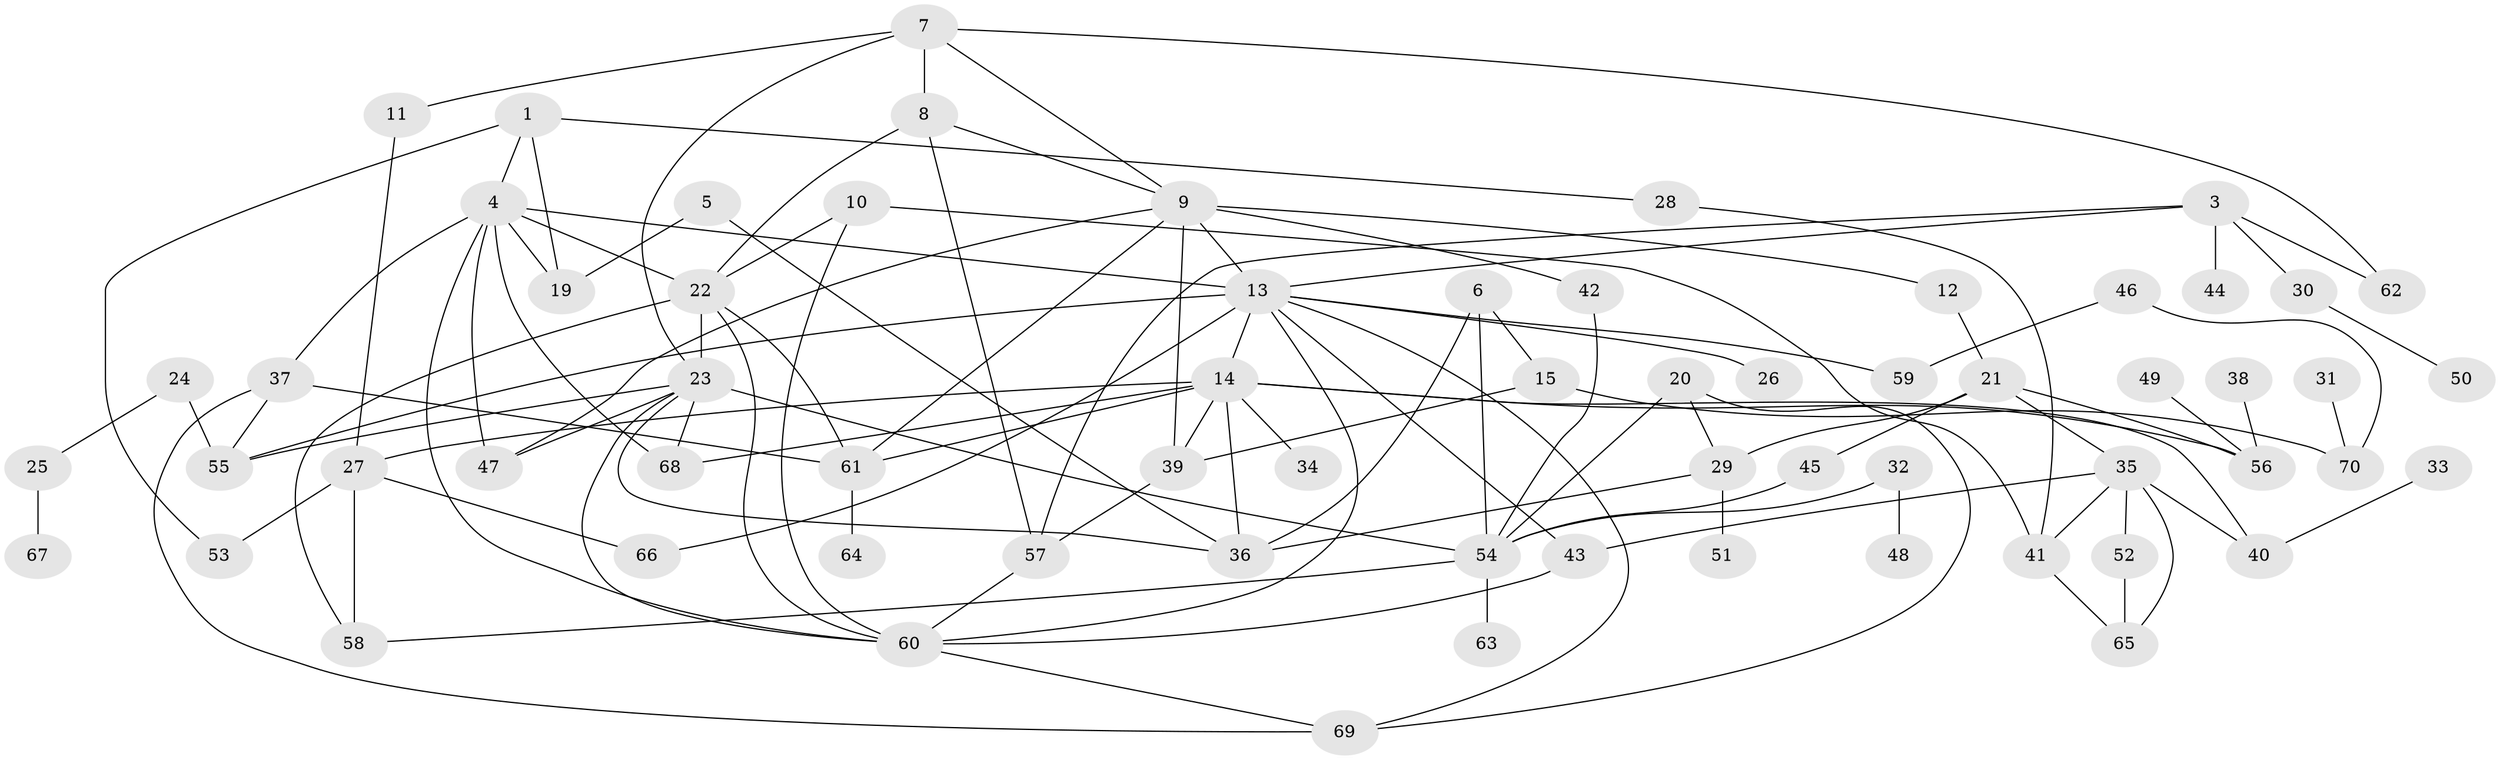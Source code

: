 // original degree distribution, {2: 0.2222222222222222, 0: 0.030303030303030304, 5: 0.10101010101010101, 6: 0.04040404040404041, 3: 0.20202020202020202, 4: 0.18181818181818182, 1: 0.1919191919191919, 9: 0.010101010101010102, 8: 0.020202020202020204}
// Generated by graph-tools (version 1.1) at 2025/48/03/04/25 22:48:17]
// undirected, 66 vertices, 112 edges
graph export_dot {
  node [color=gray90,style=filled];
  1;
  3;
  4;
  5;
  6;
  7;
  8;
  9;
  10;
  11;
  12;
  13;
  14;
  15;
  19;
  20;
  21;
  22;
  23;
  24;
  25;
  26;
  27;
  28;
  29;
  30;
  31;
  32;
  33;
  34;
  35;
  36;
  37;
  38;
  39;
  40;
  41;
  42;
  43;
  44;
  45;
  46;
  47;
  48;
  49;
  50;
  51;
  52;
  53;
  54;
  55;
  56;
  57;
  58;
  59;
  60;
  61;
  62;
  63;
  64;
  65;
  66;
  67;
  68;
  69;
  70;
  1 -- 4 [weight=1.0];
  1 -- 19 [weight=1.0];
  1 -- 28 [weight=1.0];
  1 -- 53 [weight=1.0];
  3 -- 13 [weight=1.0];
  3 -- 30 [weight=1.0];
  3 -- 44 [weight=1.0];
  3 -- 57 [weight=1.0];
  3 -- 62 [weight=1.0];
  4 -- 13 [weight=2.0];
  4 -- 19 [weight=1.0];
  4 -- 22 [weight=1.0];
  4 -- 37 [weight=1.0];
  4 -- 47 [weight=1.0];
  4 -- 60 [weight=1.0];
  4 -- 68 [weight=2.0];
  5 -- 19 [weight=1.0];
  5 -- 36 [weight=1.0];
  6 -- 15 [weight=1.0];
  6 -- 36 [weight=1.0];
  6 -- 54 [weight=1.0];
  7 -- 8 [weight=1.0];
  7 -- 9 [weight=1.0];
  7 -- 11 [weight=1.0];
  7 -- 23 [weight=1.0];
  7 -- 62 [weight=1.0];
  8 -- 9 [weight=1.0];
  8 -- 22 [weight=1.0];
  8 -- 57 [weight=1.0];
  9 -- 12 [weight=1.0];
  9 -- 13 [weight=3.0];
  9 -- 39 [weight=1.0];
  9 -- 42 [weight=1.0];
  9 -- 47 [weight=1.0];
  9 -- 61 [weight=1.0];
  10 -- 22 [weight=1.0];
  10 -- 41 [weight=1.0];
  10 -- 60 [weight=1.0];
  11 -- 27 [weight=1.0];
  12 -- 21 [weight=1.0];
  13 -- 14 [weight=1.0];
  13 -- 26 [weight=3.0];
  13 -- 43 [weight=1.0];
  13 -- 55 [weight=2.0];
  13 -- 59 [weight=2.0];
  13 -- 60 [weight=1.0];
  13 -- 66 [weight=1.0];
  13 -- 69 [weight=1.0];
  14 -- 27 [weight=1.0];
  14 -- 34 [weight=1.0];
  14 -- 36 [weight=1.0];
  14 -- 39 [weight=1.0];
  14 -- 40 [weight=1.0];
  14 -- 56 [weight=1.0];
  14 -- 61 [weight=1.0];
  14 -- 68 [weight=1.0];
  15 -- 39 [weight=1.0];
  15 -- 70 [weight=1.0];
  20 -- 29 [weight=1.0];
  20 -- 54 [weight=1.0];
  20 -- 69 [weight=1.0];
  21 -- 29 [weight=1.0];
  21 -- 35 [weight=1.0];
  21 -- 45 [weight=1.0];
  21 -- 56 [weight=1.0];
  22 -- 23 [weight=1.0];
  22 -- 58 [weight=1.0];
  22 -- 60 [weight=1.0];
  22 -- 61 [weight=1.0];
  23 -- 36 [weight=1.0];
  23 -- 47 [weight=1.0];
  23 -- 54 [weight=1.0];
  23 -- 55 [weight=1.0];
  23 -- 60 [weight=1.0];
  23 -- 68 [weight=1.0];
  24 -- 25 [weight=1.0];
  24 -- 55 [weight=1.0];
  25 -- 67 [weight=1.0];
  27 -- 53 [weight=1.0];
  27 -- 58 [weight=1.0];
  27 -- 66 [weight=1.0];
  28 -- 41 [weight=1.0];
  29 -- 36 [weight=1.0];
  29 -- 51 [weight=1.0];
  30 -- 50 [weight=1.0];
  31 -- 70 [weight=1.0];
  32 -- 48 [weight=1.0];
  32 -- 54 [weight=1.0];
  33 -- 40 [weight=1.0];
  35 -- 40 [weight=1.0];
  35 -- 41 [weight=1.0];
  35 -- 43 [weight=1.0];
  35 -- 52 [weight=1.0];
  35 -- 65 [weight=1.0];
  37 -- 55 [weight=1.0];
  37 -- 61 [weight=1.0];
  37 -- 69 [weight=1.0];
  38 -- 56 [weight=1.0];
  39 -- 57 [weight=1.0];
  41 -- 65 [weight=1.0];
  42 -- 54 [weight=1.0];
  43 -- 60 [weight=1.0];
  45 -- 54 [weight=1.0];
  46 -- 59 [weight=1.0];
  46 -- 70 [weight=1.0];
  49 -- 56 [weight=1.0];
  52 -- 65 [weight=1.0];
  54 -- 58 [weight=1.0];
  54 -- 63 [weight=1.0];
  57 -- 60 [weight=1.0];
  60 -- 69 [weight=1.0];
  61 -- 64 [weight=1.0];
}

